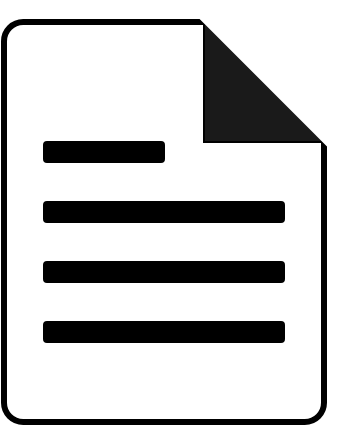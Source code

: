 <mxfile version="14.1.8" type="device"><diagram id="pq9GDTyAb-rz4kFnmxVX" name="Page-1"><mxGraphModel dx="569" dy="329" grid="1" gridSize="10" guides="1" tooltips="1" connect="1" arrows="1" fold="1" page="1" pageScale="1" pageWidth="1200" pageHeight="1600" math="0" shadow="0"><root><mxCell id="0"/><mxCell id="1" parent="0"/><mxCell id="yZT-boMM7D5UMaMEWS_X-16" value="" style="rounded=1;whiteSpace=wrap;html=1;strokeColor=#000000;fillColor=#FFFFFF;connectable=0;arcSize=6;strokeWidth=3;" vertex="1" parent="1"><mxGeometry x="80" y="40" width="160" height="200" as="geometry"/></mxCell><mxCell id="yZT-boMM7D5UMaMEWS_X-3" value="" style="verticalLabelPosition=bottom;verticalAlign=top;html=1;shape=mxgraph.basic.orthogonal_triangle;fillColor=#1A1A1A;shadow=0;sketch=0;" vertex="1" parent="1"><mxGeometry x="180" y="40" width="60" height="60" as="geometry"/></mxCell><mxCell id="yZT-boMM7D5UMaMEWS_X-4" value="" style="verticalLabelPosition=bottom;verticalAlign=top;html=1;shape=mxgraph.basic.orthogonal_triangle;rotation=-180;fillColor=#FFFFFF;strokeColor=#FFFFFF;" vertex="1" parent="1"><mxGeometry x="180" y="30" width="70" height="70" as="geometry"/></mxCell><mxCell id="yZT-boMM7D5UMaMEWS_X-12" value="" style="rounded=1;whiteSpace=wrap;html=1;strokeColor=#000000;fillColor=#000000;" vertex="1" parent="1"><mxGeometry x="110" y="130" width="80" height="10" as="geometry"/></mxCell><mxCell id="yZT-boMM7D5UMaMEWS_X-13" value="" style="rounded=1;whiteSpace=wrap;html=1;strokeColor=#000000;fillColor=#000000;" vertex="1" parent="1"><mxGeometry x="100" y="160" width="120" height="10" as="geometry"/></mxCell><mxCell id="yZT-boMM7D5UMaMEWS_X-14" value="" style="rounded=1;whiteSpace=wrap;html=1;strokeColor=#000000;fillColor=#000000;" vertex="1" parent="1"><mxGeometry x="100" y="190" width="120" height="10" as="geometry"/></mxCell><mxCell id="yZT-boMM7D5UMaMEWS_X-15" value="" style="rounded=1;whiteSpace=wrap;html=1;strokeColor=#000000;fillColor=#000000;" vertex="1" parent="1"><mxGeometry x="110" y="100" width="50" height="10" as="geometry"/></mxCell><mxCell id="yZT-boMM7D5UMaMEWS_X-18" value="" style="verticalLabelPosition=bottom;verticalAlign=top;html=1;shape=mxgraph.basic.orthogonal_triangle;rotation=-180;fillColor=#FFFFFF;strokeColor=#FFFFFF;" vertex="1" parent="1"><mxGeometry x="175" y="35" width="70" height="70" as="geometry"/></mxCell><mxCell id="yZT-boMM7D5UMaMEWS_X-19" value="" style="rounded=1;whiteSpace=wrap;html=1;strokeColor=#000000;fillColor=#000000;" vertex="1" parent="1"><mxGeometry x="100" y="100" width="50" height="10" as="geometry"/></mxCell><mxCell id="yZT-boMM7D5UMaMEWS_X-20" value="" style="rounded=1;whiteSpace=wrap;html=1;strokeColor=#000000;fillColor=#000000;" vertex="1" parent="1"><mxGeometry x="100" y="130" width="120" height="10" as="geometry"/></mxCell></root></mxGraphModel></diagram></mxfile>